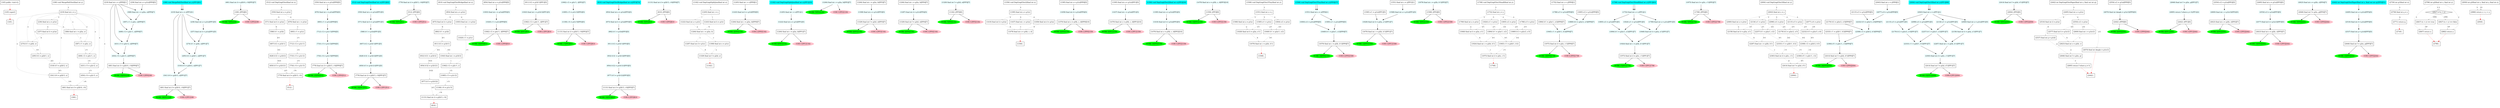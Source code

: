 digraph DepGraphPathTest {

node [shape=box]
"(145) public <init>();"->"(145) super()" [style=dashed,color=red] 
"(145) super()"->"(145) ;" [style=dashed,color=red] 
"(180) void MergePathTest(final int y);"->"(219) final int x = y" [color=grey,label="y"] 
"(219) final int x = y"->"(236) final int a = g1(x)" [color=grey,label="x"] 
"(219) final int x = y"->"(274) b'1 = g2(b, x)" [color=grey,label="x"] 
"(219) final int x = y"->"(295) b'2 = g2(b'1, x)" [color=grey,label="x"] 
"(219) final int x = y"->"(318) b'3 = g2(b'2, x)" [color=grey,label="x"] 
"(219) final int x = y"->"(341) b'4 = g2(b'3, x)" [color=grey,label="x"] 
"(219) final int x = y"->"(368) final int c = g2(a, x)" [color=grey,label="x"] 
"(219) final int x = y"->"(387) c'1 = g2(c, x)" [color=grey,label="x"] 
"(219) final int x = y"->"(408) c'2 = g2(c'1, x)" [color=grey,label="x"] 
"(219) final int x = y"->"(431) c'3 = g2(c'2, x)" [color=grey,label="x"] 
"(219) final int x = y"->"(454) c'4 = g2(c'3, x)" [color=grey,label="x"] 
"(236) final int a = g1(x)"->"(257) final int b = g1(a)" [color=grey,label="a"] 
"(236) final int a = g1(x)"->"(368) final int c = g2(a, x)" [color=grey,label="a"] 
"(274) b'1 = g2(b, x)"->"(295) b'2 = g2(b'1, x)" [color=grey,label="b'1"] 
"(295) b'2 = g2(b'1, x)"->"(318) b'3 = g2(b'2, x)" [color=grey,label="b'2"] 
"(318) b'3 = g2(b'2, x)"->"(341) b'4 = g2(b'3, x)" [color=grey,label="b'3"] 
"(341) b'4 = g2(b'3, x)"->"(481) final int d = g2(b'4, c'4)" [color=grey,label="b'4"] 
"(368) final int c = g2(a, x)"->"(387) c'1 = g2(c, x)" [color=grey,label="c"] 
"(387) c'1 = g2(c, x)"->"(408) c'2 = g2(c'1, x)" [color=grey,label="c'1"] 
"(408) c'2 = g2(c'1, x)"->"(431) c'3 = g2(c'2, x)" [color=grey,label="c'2"] 
"(431) c'3 = g2(c'2, x)"->"(454) c'4 = g2(c'3, x)" [color=grey,label="c'3"] 
"(454) c'4 = g2(c'3, x)"->"(481) final int d = g2(b'4, c'4)" [color=grey,label="c'4"] 
"(257) final int b = g1(a)"->"(274) b'1 = g2(b, x)" [color=grey,label="b"] 
"(481) final int d = g2(b'4, c'4)"->"(180) ;" [style=dashed,color=red] 
"(454) c'4 = g2(c'3, x)[PP0][7]"[style=filled,color=azure]
"(454) c'4 = g2(c'3, x)[PP0][7]"->"(481) final int d = g2(b'4, c'4)[PP0][7]"
"(219) final int x = y[PP0][1]"->"(454) c'4 = g2(c'3, x)[PP0][7]"
"(431) c'3 = g2(c'2, x)[PP0][7]"[style=filled,color=azure]
"(431) c'3 = g2(c'2, x)[PP0][7]"->"(454) c'4 = g2(c'3, x)[PP0][7]"
"(219) final int x = y[PP0][1]"->"(431) c'3 = g2(c'2, x)[PP0][7]"
"(408) c'2 = g2(c'1, x)[PP0][7]"[style=filled,color=azure]
"(408) c'2 = g2(c'1, x)[PP0][7]"->"(431) c'3 = g2(c'2, x)[PP0][7]"
"(219) final int x = y[PP0][1]"->"(408) c'2 = g2(c'1, x)[PP0][7]"
"(387) c'1 = g2(c, x)[PP0][7]"[style=filled,color=azure]
"(387) c'1 = g2(c, x)[PP0][7]"->"(408) c'2 = g2(c'1, x)[PP0][7]"
"(219) final int x = y[PP0][1]"->"(387) c'1 = g2(c, x)[PP0][7]"
"(368) final int c = g2(a, x)[PP0][7]"[style=filled,color=azure]
"(368) final int c = g2(a, x)[PP0][7]"->"(387) c'1 = g2(c, x)[PP0][7]"
"(219) final int x = y[PP0][1]"->"(368) final int c = g2(a, x)[PP0][7]"
"(236) final int a = g1(x)[PP0][5]"->"(368) final int c = g2(a, x)[PP0][7]"
"WORK 35[PP0]180"[shape=ellipse,style=filled,color=green]
"(481) final int d = g2(b'4, c'4)[PP0][7]"->"WORK 35[PP0]180"
"COM 3 [PP0]180"[shape=ellipse,style=filled,color=pink]
"(481) final int d = g2(b'4, c'4)[PP0][7]"->"COM 3 [PP0]180"
"(341) b'4 = g2(b'3, x)[PP1][7]"[style=filled,color=azure]
"(341) b'4 = g2(b'3, x)[PP1][7]"->"(481) final int d = g2(b'4, c'4)[PP1][7]"
"(219) final int x = y[PP1][1]"->"(341) b'4 = g2(b'3, x)[PP1][7]"
"(318) b'3 = g2(b'2, x)[PP1][7]"[style=filled,color=azure]
"(318) b'3 = g2(b'2, x)[PP1][7]"->"(341) b'4 = g2(b'3, x)[PP1][7]"
"(219) final int x = y[PP1][1]"->"(318) b'3 = g2(b'2, x)[PP1][7]"
"(295) b'2 = g2(b'1, x)[PP1][7]"[style=filled,color=azure]
"(295) b'2 = g2(b'1, x)[PP1][7]"->"(318) b'3 = g2(b'2, x)[PP1][7]"
"(219) final int x = y[PP1][1]"->"(295) b'2 = g2(b'1, x)[PP1][7]"
"(274) b'1 = g2(b, x)[PP1][7]"[style=filled,color=azure]
"(274) b'1 = g2(b, x)[PP1][7]"->"(295) b'2 = g2(b'1, x)[PP1][7]"
"(219) final int x = y[PP1][1]"->"(274) b'1 = g2(b, x)[PP1][7]"
"(257) final int b = g1(a)[PP1][5]"[style=filled,color=azure]
"(236) final int a = g1(x)[PP1][5]"->"(257) final int b = g1(a)[PP1][5]"
"(257) final int b = g1(a)[PP1][5]"[style=filled,color=azure]
"(257) final int b = g1(a)[PP1][5]"->"(274) b'1 = g2(b, x)[PP1][7]"
"(236) final int a = g1(x)[PP1][5]"[style=filled,color=azure]
"(219) final int x = y[PP1][1]"->"(236) final int a = g1(x)[PP1][5]"
"(219) final int x = y[PP1][1]"[style=filled,color=azure]
"(180) void MergePathTest(final int y);[PP1][81]"[color=cyan,style=filled]
"(180) void MergePathTest(final int y);[PP1][81]"->"(219) final int x = y[PP1][1]"
"(219) final int x = y[PP1][1]"[style=filled,color=azure]
"(180) void MergePathTest(final int y);[PP1][81]"[color=cyan,style=filled]
"(180) void MergePathTest(final int y);[PP1][81]"->"(219) final int x = y[PP1][1]"
"WORK 39[PP1]180"[shape=ellipse,style=filled,color=green]
"(481) final int d = g2(b'4, c'4)[PP1][7]"->"WORK 39[PP1]180"
"COM 4 [PP1]180"[shape=ellipse,style=filled,color=pink]
"(481) final int d = g2(b'4, c'4)[PP1][7]"->"COM 4 [PP1]180"
"(481) final int d = g2(b'4, c'4)[PP2][7]"[style=filled,color=azure]
"(481) final int d = g2(b'4, c'4)[PP2][7]"->"(180) ;[PP2][0]"
"WORK 7[PP2]180"[shape=ellipse,style=filled,color=green]
"(180) ;[PP2][0]"->"WORK 7[PP2]180"
"COM 3 [PP2]180"[shape=ellipse,style=filled,color=pink]
"(180) ;[PP2][0]"->"COM 3 [PP2]180"
"(512) void DepGraphTest(final int x);"->"(550) final int a = g1(x)" [color=grey,label="x"] 
"(550) final int a = g1(x)"->"(571) final int b = g1(a)" [color=grey,label="a"] 
"(550) final int a = g1(x)"->"(676) final int c = g1(a)" [color=grey,label="a"] 
"(571) final int b = g1(a)"->"(588) b'1 = g1(b)" [color=grey,label="b"] 
"(676) final int c = g1(a)"->"(693) c'1 = g1(c)" [color=grey,label="c"] 
"(588) b'1 = g1(b)"->"(607) b'2 = g1(b'1)" [color=grey,label="b'1"] 
"(693) c'1 = g1(c)"->"(712) c'2 = g1(c'1)" [color=grey,label="c'1"] 
"(607) b'2 = g1(b'1)"->"(628) b'21 = g1(b'2)" [color=grey,label="b'2"] 
"(712) c'2 = g1(c'1)"->"(733) c'3 = g1(c'2)" [color=grey,label="c'2"] 
"(628) b'21 = g1(b'2)"->"(650) b'3 = g1(b'21)" [color=grey,label="b'21"] 
"(733) c'3 = g1(c'2)"->"(754) c'4 = g1(c'3)" [color=grey,label="c'3"] 
"(650) b'3 = g1(b'21)"->"(779) final int d = g2(b'3, c'4)" [color=grey,label="b'3"] 
"(754) c'4 = g1(c'3)"->"(779) final int d = g2(b'3, c'4)" [color=grey,label="c'4"] 
"(779) final int d = g2(b'3, c'4)"->"(512) ;" [style=dashed,color=red] 
"(676) final int c = g1(a)[PP0][5]"[style=filled,color=azure]
"(550) final int a = g1(x)[PP0][5]"->"(676) final int c = g1(a)[PP0][5]"
"(693) c'1 = g1(c)[PP0][5]"[style=filled,color=azure]
"(676) final int c = g1(a)[PP0][5]"[style=filled,color=azure]
"(676) final int c = g1(a)[PP0][5]"->"(693) c'1 = g1(c)[PP0][5]"
"(712) c'2 = g1(c'1)[PP0][5]"[style=filled,color=azure]
"(693) c'1 = g1(c)[PP0][5]"[style=filled,color=azure]
"(693) c'1 = g1(c)[PP0][5]"->"(712) c'2 = g1(c'1)[PP0][5]"
"(733) c'3 = g1(c'2)[PP0][5]"[style=filled,color=azure]
"(712) c'2 = g1(c'1)[PP0][5]"[style=filled,color=azure]
"(712) c'2 = g1(c'1)[PP0][5]"->"(733) c'3 = g1(c'2)[PP0][5]"
"(754) c'4 = g1(c'3)[PP0][5]"[style=filled,color=azure]
"(733) c'3 = g1(c'2)[PP0][5]"[style=filled,color=azure]
"(733) c'3 = g1(c'2)[PP0][5]"->"(754) c'4 = g1(c'3)[PP0][5]"
"(754) c'4 = g1(c'3)[PP0][5]"[style=filled,color=azure]
"(754) c'4 = g1(c'3)[PP0][5]"->"(779) final int d = g2(b'3, c'4)[PP0][7]"
"WORK 25[PP0]512"[shape=ellipse,style=filled,color=green]
"(779) final int d = g2(b'3, c'4)[PP0][7]"->"WORK 25[PP0]512"
"COM 2 [PP0]512"[shape=ellipse,style=filled,color=pink]
"(779) final int d = g2(b'3, c'4)[PP0][7]"->"COM 2 [PP0]512"
"(571) final int b = g1(a)[PP1][5]"[style=filled,color=azure]
"(550) final int a = g1(x)[PP1][5]"->"(571) final int b = g1(a)[PP1][5]"
"(588) b'1 = g1(b)[PP1][5]"[style=filled,color=azure]
"(571) final int b = g1(a)[PP1][5]"[style=filled,color=azure]
"(571) final int b = g1(a)[PP1][5]"->"(588) b'1 = g1(b)[PP1][5]"
"(607) b'2 = g1(b'1)[PP1][5]"[style=filled,color=azure]
"(588) b'1 = g1(b)[PP1][5]"[style=filled,color=azure]
"(588) b'1 = g1(b)[PP1][5]"->"(607) b'2 = g1(b'1)[PP1][5]"
"(628) b'21 = g1(b'2)[PP1][5]"[style=filled,color=azure]
"(607) b'2 = g1(b'1)[PP1][5]"[style=filled,color=azure]
"(607) b'2 = g1(b'1)[PP1][5]"->"(628) b'21 = g1(b'2)[PP1][5]"
"(650) b'3 = g1(b'21)[PP1][5]"[style=filled,color=azure]
"(628) b'21 = g1(b'2)[PP1][5]"[style=filled,color=azure]
"(628) b'21 = g1(b'2)[PP1][5]"->"(650) b'3 = g1(b'21)[PP1][5]"
"(650) b'3 = g1(b'21)[PP1][5]"[style=filled,color=azure]
"(650) b'3 = g1(b'21)[PP1][5]"->"(779) final int d = g2(b'3, c'4)[PP1][7]"
"(550) final int a = g1(x)[PP1][5]"[style=filled,color=azure]
"(512) void DepGraphTest(final int x);[PP1][62]"[color=cyan,style=filled]
"(512) void DepGraphTest(final int x);[PP1][62]"->"(550) final int a = g1(x)[PP1][5]"
"WORK 30[PP1]512"[shape=ellipse,style=filled,color=green]
"(779) final int d = g2(b'3, c'4)[PP1][7]"->"WORK 30[PP1]512"
"COM 3 [PP1]512"[shape=ellipse,style=filled,color=pink]
"(779) final int d = g2(b'3, c'4)[PP1][7]"->"COM 3 [PP1]512"
"(779) final int d = g2(b'3, c'4)[PP2][7]"[style=filled,color=azure]
"(779) final int d = g2(b'3, c'4)[PP2][7]"->"(512) ;[PP2][0]"
"WORK 7[PP2]512"[shape=ellipse,style=filled,color=green]
"(512) ;[PP2][0]"->"WORK 7[PP2]512"
"COM 3 [PP2]512"[shape=ellipse,style=filled,color=pink]
"(512) ;[PP2][0]"->"COM 3 [PP2]512"
"(810) void DepGraphTestBridge(final int x);"->"(854) final int a = g1(x)" [color=grey,label="x"] 
"(854) final int a = g1(x)"->"(875) final int b = g1(a)" [color=grey,label="a"] 
"(854) final int a = g1(x)"->"(1003) final int c = g1(a)" [color=grey,label="a"] 
"(875) final int b = g1(a)"->"(892) b'1 = g1(b)" [color=grey,label="b"] 
"(1003) final int c = g1(a)"->"(1020) c'1 = g1(c)" [color=grey,label="c"] 
"(892) b'1 = g1(b)"->"(911) b'2 = g1(b'1)" [color=grey,label="b'1"] 
"(1020) c'1 = g1(c)"->"(1062) c'2 = g2(c'1, i)" [color=grey,label="c'1"] 
"(911) b'2 = g1(b'1)"->"(932) b'21 = g1(b'2)" [color=grey,label="b'2"] 
"(911) b'2 = g1(b'1)"->"(1043) final int i = g1(b'2)" [color=grey,label="b'2"] 
"(1062) c'2 = g2(c'1, i)"->"(1085) c'3 = g1(c'2)" [color=grey,label="c'2"] 
"(932) b'21 = g1(b'2)"->"(954) b'22 = g1(b'21)" [color=grey,label="b'21"] 
"(1043) final int i = g1(b'2)"->"(1062) c'2 = g2(c'1, i)" [color=grey,label="i"] 
"(1085) c'3 = g1(c'2)"->"(1106) c'4 = g1(c'3)" [color=grey,label="c'3"] 
"(954) b'22 = g1(b'21)"->"(977) b'3 = g1(b'22)" [color=grey,label="b'22"] 
"(1106) c'4 = g1(c'3)"->"(1131) final int d = g2(b'3, c'4)" [color=grey,label="c'4"] 
"(977) b'3 = g1(b'22)"->"(1131) final int d = g2(b'3, c'4)" [color=grey,label="b'3"] 
"(1131) final int d = g2(b'3, c'4)"->"(810) ;" [style=dashed,color=red] 
"(1003) final int c = g1(a)[PP0][5]"[style=filled,color=azure]
"(854) final int a = g1(x)[PP0][5]"->"(1003) final int c = g1(a)[PP0][5]"
"(1020) c'1 = g1(c)[PP0][5]"[style=filled,color=azure]
"(1003) final int c = g1(a)[PP0][5]"[style=filled,color=azure]
"(1003) final int c = g1(a)[PP0][5]"->"(1020) c'1 = g1(c)[PP0][5]"
"(1020) c'1 = g1(c)[PP0][5]"[style=filled,color=azure]
"(1020) c'1 = g1(c)[PP0][5]"->"(1062) c'2 = g2(c'1, i)[PP0][7]"
"WORK 10[PP0]810"[shape=ellipse,style=filled,color=green]
"(1062) c'2 = g2(c'1, i)[PP0][7]"->"WORK 10[PP0]810"
"COM 2 [PP0]810"[shape=ellipse,style=filled,color=pink]
"(1062) c'2 = g2(c'1, i)[PP0][7]"->"COM 2 [PP0]810"
"(1043) final int i = g1(b'2)[PP1][5]"[style=filled,color=azure]
"(911) b'2 = g1(b'1)[PP1][5]"->"(1043) final int i = g1(b'2)[PP1][5]"
"(1043) final int i = g1(b'2)[PP1][5]"[style=filled,color=azure]
"(1043) final int i = g1(b'2)[PP1][5]"->"(1062) c'2 = g2(c'1, i)[PP1][7]"
"WORK 5[PP1]810"[shape=ellipse,style=filled,color=green]
"(1062) c'2 = g2(c'1, i)[PP1][7]"->"WORK 5[PP1]810"
"COM 2 [PP1]810"[shape=ellipse,style=filled,color=pink]
"(1062) c'2 = g2(c'1, i)[PP1][7]"->"COM 2 [PP1]810"
"(1085) c'3 = g1(c'2)[PP2][5]"[style=filled,color=azure]
"(1062) c'2 = g2(c'1, i)[PP2][7]"[style=filled,color=azure]
"(1062) c'2 = g2(c'1, i)[PP2][7]"->"(1085) c'3 = g1(c'2)[PP2][5]"
"(1106) c'4 = g1(c'3)[PP2][5]"[style=filled,color=azure]
"(1085) c'3 = g1(c'2)[PP2][5]"[style=filled,color=azure]
"(1085) c'3 = g1(c'2)[PP2][5]"->"(1106) c'4 = g1(c'3)[PP2][5]"
"(1106) c'4 = g1(c'3)[PP2][5]"[style=filled,color=azure]
"(1106) c'4 = g1(c'3)[PP2][5]"->"(1131) final int d = g2(b'3, c'4)[PP2][7]"
"WORK 17[PP2]810"[shape=ellipse,style=filled,color=green]
"(1131) final int d = g2(b'3, c'4)[PP2][7]"->"WORK 17[PP2]810"
"COM 3 [PP2]810"[shape=ellipse,style=filled,color=pink]
"(1131) final int d = g2(b'3, c'4)[PP2][7]"->"COM 3 [PP2]810"
"(932) b'21 = g1(b'2)[PP3][5]"[style=filled,color=azure]
"(911) b'2 = g1(b'1)[PP3][5]"->"(932) b'21 = g1(b'2)[PP3][5]"
"(954) b'22 = g1(b'21)[PP3][5]"[style=filled,color=azure]
"(932) b'21 = g1(b'2)[PP3][5]"[style=filled,color=azure]
"(932) b'21 = g1(b'2)[PP3][5]"->"(954) b'22 = g1(b'21)[PP3][5]"
"(977) b'3 = g1(b'22)[PP3][5]"[style=filled,color=azure]
"(954) b'22 = g1(b'21)[PP3][5]"[style=filled,color=azure]
"(954) b'22 = g1(b'21)[PP3][5]"->"(977) b'3 = g1(b'22)[PP3][5]"
"(977) b'3 = g1(b'22)[PP3][5]"[style=filled,color=azure]
"(977) b'3 = g1(b'22)[PP3][5]"->"(1131) final int d = g2(b'3, c'4)[PP3][7]"
"(875) final int b = g1(a)[PP3][5]"[style=filled,color=azure]
"(854) final int a = g1(x)[PP3][5]"->"(875) final int b = g1(a)[PP3][5]"
"(892) b'1 = g1(b)[PP3][5]"[style=filled,color=azure]
"(875) final int b = g1(a)[PP3][5]"[style=filled,color=azure]
"(875) final int b = g1(a)[PP3][5]"->"(892) b'1 = g1(b)[PP3][5]"
"(911) b'2 = g1(b'1)[PP3][5]"[style=filled,color=azure]
"(892) b'1 = g1(b)[PP3][5]"[style=filled,color=azure]
"(892) b'1 = g1(b)[PP3][5]"->"(911) b'2 = g1(b'1)[PP3][5]"
"(854) final int a = g1(x)[PP3][5]"[style=filled,color=azure]
"(810) void DepGraphTestBridge(final int x);[PP3][74]"[color=cyan,style=filled]
"(810) void DepGraphTestBridge(final int x);[PP3][74]"->"(854) final int a = g1(x)[PP3][5]"
"WORK 35[PP3]810"[shape=ellipse,style=filled,color=green]
"(1131) final int d = g2(b'3, c'4)[PP3][7]"->"WORK 35[PP3]810"
"COM 4 [PP3]810"[shape=ellipse,style=filled,color=pink]
"(1131) final int d = g2(b'3, c'4)[PP3][7]"->"COM 4 [PP3]810"
"(1131) final int d = g2(b'3, c'4)[PP4][7]"[style=filled,color=azure]
"(1131) final int d = g2(b'3, c'4)[PP4][7]"->"(810) ;[PP4][0]"
"WORK 7[PP4]810"[shape=ellipse,style=filled,color=green]
"(810) ;[PP4][0]"->"WORK 7[PP4]810"
"COM 3 [PP4]810"[shape=ellipse,style=filled,color=pink]
"(810) ;[PP4][0]"->"COM 3 [PP4]810"
"(1162) void DepGraphSplitJoin(final int x);"->"(1205) final int i = x" [color=grey,label="x"] 
"(1205) final int i = x"->"(1222) final int a = g1(i)" [color=grey,label="i"] 
"(1205) final int i = x"->"(1243) final int b = g1(i)" [color=grey,label="i"] 
"(1222) final int a = g1(i)"->"(1264) final int c = g2(a, b)" [color=grey,label="a"] 
"(1243) final int b = g1(i)"->"(1264) final int c = g2(a, b)" [color=grey,label="b"] 
"(1264) final int c = g2(a, b)"->"(1287) final int d = g1(c)" [color=grey,label="c"] 
"(1264) final int c = g2(a, b)"->"(1308) final int e = g1(c)" [color=grey,label="c"] 
"(1287) final int d = g1(c)"->"(1329) final int f = g2(d, e)" [color=grey,label="d"] 
"(1308) final int e = g1(c)"->"(1329) final int f = g2(d, e)" [color=grey,label="e"] 
"(1329) final int f = g2(d, e)"->"(1162) ;" [style=dashed,color=red] 
"(1243) final int b = g1(i)[PP0][5]"[style=filled,color=azure]
"(1205) final int i = x[PP0][1]"->"(1243) final int b = g1(i)[PP0][5]"
"(1243) final int b = g1(i)[PP0][5]"[style=filled,color=azure]
"(1243) final int b = g1(i)[PP0][5]"->"(1264) final int c = g2(a, b)[PP0][7]"
"WORK 5[PP0]1162"[shape=ellipse,style=filled,color=green]
"(1264) final int c = g2(a, b)[PP0][7]"->"WORK 5[PP0]1162"
"COM 2 [PP0]1162"[shape=ellipse,style=filled,color=pink]
"(1264) final int c = g2(a, b)[PP0][7]"->"COM 2 [PP0]1162"
"(1222) final int a = g1(i)[PP1][5]"[style=filled,color=azure]
"(1205) final int i = x[PP1][1]"->"(1222) final int a = g1(i)[PP1][5]"
"(1222) final int a = g1(i)[PP1][5]"[style=filled,color=azure]
"(1222) final int a = g1(i)[PP1][5]"->"(1264) final int c = g2(a, b)[PP1][7]"
"(1205) final int i = x[PP1][1]"[style=filled,color=azure]
"(1162) void DepGraphSplitJoin(final int x);[PP1][35]"[color=cyan,style=filled]
"(1162) void DepGraphSplitJoin(final int x);[PP1][35]"->"(1205) final int i = x[PP1][1]"
"WORK 6[PP1]1162"[shape=ellipse,style=filled,color=green]
"(1264) final int c = g2(a, b)[PP1][7]"->"WORK 6[PP1]1162"
"COM 3 [PP1]1162"[shape=ellipse,style=filled,color=pink]
"(1264) final int c = g2(a, b)[PP1][7]"->"COM 3 [PP1]1162"
"(1264) final int c = g2(a, b)[PP2][7]"[style=filled,color=azure]
"WORK 7[PP2]1162"[shape=ellipse,style=filled,color=green]
"(1264) final int c = g2(a, b)[PP2][7]"->"WORK 7[PP2]1162"
"COM 3 [PP2]1162"[shape=ellipse,style=filled,color=pink]
"(1264) final int c = g2(a, b)[PP2][7]"->"COM 3 [PP2]1162"
"(1308) final int e = g1(c)[PP3][5]"[style=filled,color=azure]
"(1264) final int c = g2(a, b)[PP3][7]"->"(1308) final int e = g1(c)[PP3][5]"
"(1308) final int e = g1(c)[PP3][5]"[style=filled,color=azure]
"(1308) final int e = g1(c)[PP3][5]"->"(1329) final int f = g2(d, e)[PP3][7]"
"WORK 5[PP3]1162"[shape=ellipse,style=filled,color=green]
"(1329) final int f = g2(d, e)[PP3][7]"->"WORK 5[PP3]1162"
"COM 2 [PP3]1162"[shape=ellipse,style=filled,color=pink]
"(1329) final int f = g2(d, e)[PP3][7]"->"COM 2 [PP3]1162"
"(1287) final int d = g1(c)[PP4][5]"[style=filled,color=azure]
"(1264) final int c = g2(a, b)[PP4][7]"->"(1287) final int d = g1(c)[PP4][5]"
"(1287) final int d = g1(c)[PP4][5]"[style=filled,color=azure]
"(1287) final int d = g1(c)[PP4][5]"->"(1329) final int f = g2(d, e)[PP4][7]"
"WORK 5[PP4]1162"[shape=ellipse,style=filled,color=green]
"(1329) final int f = g2(d, e)[PP4][7]"->"WORK 5[PP4]1162"
"COM 2 [PP4]1162"[shape=ellipse,style=filled,color=pink]
"(1329) final int f = g2(d, e)[PP4][7]"->"COM 2 [PP4]1162"
"(1329) final int f = g2(d, e)[PP5][7]"[style=filled,color=azure]
"(1329) final int f = g2(d, e)[PP5][7]"->"(1162) ;[PP5][0]"
"WORK 7[PP5]1162"[shape=ellipse,style=filled,color=green]
"(1162) ;[PP5][0]"->"WORK 7[PP5]1162"
"COM 3 [PP5]1162"[shape=ellipse,style=filled,color=pink]
"(1162) ;[PP5][0]"->"COM 3 [PP5]1162"
"(1356) void DepGraphTest2(final int x);"->"(1395) final int a = g1(x)" [color=grey,label="x"] 
"(1395) final int a = g1(x)"->"(1416) final int b = g1(a)" [color=grey,label="a"] 
"(1395) final int a = g1(x)"->"(1437) final int c = g1(a)" [color=grey,label="a"] 
"(1395) final int a = g1(x)"->"(1458) final int d = g1(a)" [color=grey,label="a"] 
"(1416) final int b = g1(a)"->"(1479) final int e = g3(b, c, d)" [color=grey,label="b"] 
"(1437) final int c = g1(a)"->"(1479) final int e = g3(b, c, d)" [color=grey,label="c"] 
"(1458) final int d = g1(a)"->"(1479) final int e = g3(b, c, d)" [color=grey,label="d"] 
"(1479) final int e = g3(b, c, d)"->"(1356) ;" [style=dashed,color=red] 
"(1458) final int d = g1(a)[PP0][5]"[style=filled,color=azure]
"(1395) final int a = g1(x)[PP0][5]"->"(1458) final int d = g1(a)[PP0][5]"
"(1458) final int d = g1(a)[PP0][5]"[style=filled,color=azure]
"(1458) final int d = g1(a)[PP0][5]"->"(1479) final int e = g3(b, c, d)[PP0][10]"
"WORK 5[PP0]1356"[shape=ellipse,style=filled,color=green]
"(1479) final int e = g3(b, c, d)[PP0][10]"->"WORK 5[PP0]1356"
"COM 2 [PP0]1356"[shape=ellipse,style=filled,color=pink]
"(1479) final int e = g3(b, c, d)[PP0][10]"->"COM 2 [PP0]1356"
"(1437) final int c = g1(a)[PP1][5]"[style=filled,color=azure]
"(1395) final int a = g1(x)[PP1][5]"->"(1437) final int c = g1(a)[PP1][5]"
"(1437) final int c = g1(a)[PP1][5]"[style=filled,color=azure]
"(1437) final int c = g1(a)[PP1][5]"->"(1479) final int e = g3(b, c, d)[PP1][10]"
"WORK 5[PP1]1356"[shape=ellipse,style=filled,color=green]
"(1479) final int e = g3(b, c, d)[PP1][10]"->"WORK 5[PP1]1356"
"COM 2 [PP1]1356"[shape=ellipse,style=filled,color=pink]
"(1479) final int e = g3(b, c, d)[PP1][10]"->"COM 2 [PP1]1356"
"(1416) final int b = g1(a)[PP2][5]"[style=filled,color=azure]
"(1395) final int a = g1(x)[PP2][5]"->"(1416) final int b = g1(a)[PP2][5]"
"(1416) final int b = g1(a)[PP2][5]"[style=filled,color=azure]
"(1416) final int b = g1(a)[PP2][5]"->"(1479) final int e = g3(b, c, d)[PP2][10]"
"(1395) final int a = g1(x)[PP2][5]"[style=filled,color=azure]
"(1356) void DepGraphTest2(final int x);[PP2][30]"[color=cyan,style=filled]
"(1356) void DepGraphTest2(final int x);[PP2][30]"->"(1395) final int a = g1(x)[PP2][5]"
"WORK 10[PP2]1356"[shape=ellipse,style=filled,color=green]
"(1479) final int e = g3(b, c, d)[PP2][10]"->"WORK 10[PP2]1356"
"COM 3 [PP2]1356"[shape=ellipse,style=filled,color=pink]
"(1479) final int e = g3(b, c, d)[PP2][10]"->"COM 3 [PP2]1356"
"(1479) final int e = g3(b, c, d)[PP3][10]"[style=filled,color=azure]
"(1479) final int e = g3(b, c, d)[PP3][10]"->"(1356) ;[PP3][0]"
"WORK 10[PP3]1356"[shape=ellipse,style=filled,color=green]
"(1356) ;[PP3][0]"->"WORK 10[PP3]1356"
"COM 4 [PP3]1356"[shape=ellipse,style=filled,color=pink]
"(1356) ;[PP3][0]"->"COM 4 [PP3]1356"
"(1508) void DepGraphTest3Tiny(final int y);"->"(1551) final int x = y" [color=grey,label="y"] 
"(1551) final int x = y"->"(1568) final int a = g1(x)" [color=grey,label="x"] 
"(1551) final int x = y"->"(1585) a'1 = g1(x)" [color=grey,label="x"] 
"(1551) final int x = y"->"(1604) a'2 = g1(x)" [color=grey,label="x"] 
"(1568) final int a = g1(x)"->"(1628) final int b = g2(a, a'1)" [color=grey,label="a"] 
"(1585) a'1 = g1(x)"->"(1628) final int b = g2(a, a'1)" [color=grey,label="a'1"] 
"(1585) a'1 = g1(x)"->"(1649) b'1 = g2(a'1, a'2)" [color=grey,label="a'1"] 
"(1604) a'2 = g1(x)"->"(1649) b'1 = g2(a'1, a'2)" [color=grey,label="a'2"] 
"(1628) final int b = g2(a, a'1)"->"(1679) final int c = g2(b, b'1)" [color=grey,label="b"] 
"(1649) b'1 = g2(a'1, a'2)"->"(1679) final int c = g2(b, b'1)" [color=grey,label="b'1"] 
"(1679) final int c = g2(b, b'1)"->"(1508) ;" [style=dashed,color=red] 
"(1649) b'1 = g2(a'1, a'2)[PP0][7]"[style=filled,color=azure]
"(1649) b'1 = g2(a'1, a'2)[PP0][7]"->"(1679) final int c = g2(b, b'1)[PP0][7]"
"(1604) a'2 = g1(x)[PP0][5]"[style=filled,color=azure]
"(1551) final int x = y[PP0][1]"->"(1604) a'2 = g1(x)[PP0][5]"
"(1604) a'2 = g1(x)[PP0][5]"[style=filled,color=azure]
"(1604) a'2 = g1(x)[PP0][5]"->"(1649) b'1 = g2(a'1, a'2)[PP0][7]"
"(1585) a'1 = g1(x)[PP0][5]"->"(1649) b'1 = g2(a'1, a'2)[PP0][7]"
"(1585) a'1 = g1(x)[PP0][5]"[style=filled,color=azure]
"(1551) final int x = y[PP0][1]"->"(1585) a'1 = g1(x)[PP0][5]"
"(1551) final int x = y[PP0][1]"[style=filled,color=azure]
"(1508) void DepGraphTest3Tiny(final int y);[PP0][37]"[color=cyan,style=filled]
"(1508) void DepGraphTest3Tiny(final int y);[PP0][37]"->"(1551) final int x = y[PP0][1]"
"(1551) final int x = y[PP0][1]"[style=filled,color=azure]
"(1508) void DepGraphTest3Tiny(final int y);[PP0][37]"[color=cyan,style=filled]
"(1508) void DepGraphTest3Tiny(final int y);[PP0][37]"->"(1551) final int x = y[PP0][1]"
"WORK 18[PP0]1508"[shape=ellipse,style=filled,color=green]
"(1679) final int c = g2(b, b'1)[PP0][7]"->"WORK 18[PP0]1508"
"COM 4 [PP0]1508"[shape=ellipse,style=filled,color=pink]
"(1679) final int c = g2(b, b'1)[PP0][7]"->"COM 4 [PP0]1508"
"(1628) final int b = g2(a, a'1)[PP1][7]"[style=filled,color=azure]
"(1628) final int b = g2(a, a'1)[PP1][7]"->"(1679) final int c = g2(b, b'1)[PP1][7]"
"(1585) a'1 = g1(x)[PP1][5]"->"(1628) final int b = g2(a, a'1)[PP1][7]"
"(1568) final int a = g1(x)[PP1][5]"[style=filled,color=azure]
"(1551) final int x = y[PP1][1]"->"(1568) final int a = g1(x)[PP1][5]"
"(1568) final int a = g1(x)[PP1][5]"[style=filled,color=azure]
"(1568) final int a = g1(x)[PP1][5]"->"(1628) final int b = g2(a, a'1)[PP1][7]"
"WORK 12[PP1]1508"[shape=ellipse,style=filled,color=green]
"(1679) final int c = g2(b, b'1)[PP1][7]"->"WORK 12[PP1]1508"
"COM 3 [PP1]1508"[shape=ellipse,style=filled,color=pink]
"(1679) final int c = g2(b, b'1)[PP1][7]"->"COM 3 [PP1]1508"
"(1679) final int c = g2(b, b'1)[PP2][7]"[style=filled,color=azure]
"(1679) final int c = g2(b, b'1)[PP2][7]"->"(1508) ;[PP2][0]"
"WORK 7[PP2]1508"[shape=ellipse,style=filled,color=green]
"(1508) ;[PP2][0]"->"WORK 7[PP2]1508"
"COM 3 [PP2]1508"[shape=ellipse,style=filled,color=pink]
"(1508) ;[PP2][0]"->"COM 3 [PP2]1508"
"(1708) void DepGraphTest3Small(final int y);"->"(1752) final int x = y" [color=grey,label="y"] 
"(1752) final int x = y"->"(1769) final int a = g1(x)" [color=grey,label="x"] 
"(1752) final int x = y"->"(1786) a'3 = g1(x)" [color=grey,label="x"] 
"(1752) final int x = y"->"(1805) a'2 = g1(x)" [color=grey,label="x"] 
"(1752) final int x = y"->"(1824) a'1 = g1(x)" [color=grey,label="x"] 
"(1769) final int a = g1(x)"->"(1848) final int b = g2(a, a'1)" [color=grey,label="a"] 
"(1786) a'3 = g1(x)"->"(1869) b'2 = g2(a'2, a'3)" [color=grey,label="a'3"] 
"(1805) a'2 = g1(x)"->"(1869) b'2 = g2(a'2, a'3)" [color=grey,label="a'2"] 
"(1805) a'2 = g1(x)"->"(1894) b'1 = g2(a'1, a'2)" [color=grey,label="a'2"] 
"(1824) a'1 = g1(x)"->"(1848) final int b = g2(a, a'1)" [color=grey,label="a'1"] 
"(1824) a'1 = g1(x)"->"(1894) b'1 = g2(a'1, a'2)" [color=grey,label="a'1"] 
"(1848) final int b = g2(a, a'1)"->"(1924) final int c = g2(b, b'1)" [color=grey,label="b"] 
"(1869) b'2 = g2(a'2, a'3)"->"(1945) c'1 = g2(b'1, b'2)" [color=grey,label="b'2"] 
"(1894) b'1 = g2(a'1, a'2)"->"(1924) final int c = g2(b, b'1)" [color=grey,label="b'1"] 
"(1894) b'1 = g2(a'1, a'2)"->"(1945) c'1 = g2(b'1, b'2)" [color=grey,label="b'1"] 
"(1924) final int c = g2(b, b'1)"->"(1975) final int d = g2(c, c'1)" [color=grey,label="c"] 
"(1945) c'1 = g2(b'1, b'2)"->"(1975) final int d = g2(c, c'1)" [color=grey,label="c'1"] 
"(1975) final int d = g2(c, c'1)"->"(1708) ;" [style=dashed,color=red] 
"(1945) c'1 = g2(b'1, b'2)[PP0][7]"[style=filled,color=azure]
"(1945) c'1 = g2(b'1, b'2)[PP0][7]"->"(1975) final int d = g2(c, c'1)[PP0][7]"
"(1894) b'1 = g2(a'1, a'2)[PP0][7]"->"(1945) c'1 = g2(b'1, b'2)[PP0][7]"
"(1786) a'3 = g1(x)[PP0][5]"[style=filled,color=azure]
"(1752) final int x = y[PP0][1]"->"(1786) a'3 = g1(x)[PP0][5]"
"(1786) a'3 = g1(x)[PP0][5]"[style=filled,color=azure]
"(1786) a'3 = g1(x)[PP0][5]"->"(1869) b'2 = g2(a'2, a'3)[PP0][7]"
"(1869) b'2 = g2(a'2, a'3)[PP0][7]"[style=filled,color=azure]
"(1869) b'2 = g2(a'2, a'3)[PP0][7]"->"(1945) c'1 = g2(b'1, b'2)[PP0][7]"
"(1805) a'2 = g1(x)[PP0][5]"->"(1869) b'2 = g2(a'2, a'3)[PP0][7]"
"WORK 19[PP0]1708"[shape=ellipse,style=filled,color=green]
"(1975) final int d = g2(c, c'1)[PP0][7]"->"WORK 19[PP0]1708"
"COM 4 [PP0]1708"[shape=ellipse,style=filled,color=pink]
"(1975) final int d = g2(c, c'1)[PP0][7]"->"COM 4 [PP0]1708"
"(1924) final int c = g2(b, b'1)[PP1][7]"[style=filled,color=azure]
"(1924) final int c = g2(b, b'1)[PP1][7]"->"(1975) final int d = g2(c, c'1)[PP1][7]"
"(1894) b'1 = g2(a'1, a'2)[PP1][7]"->"(1924) final int c = g2(b, b'1)[PP1][7]"
"(1824) a'1 = g1(x)[PP1][5]"->"(1894) b'1 = g2(a'1, a'2)[PP1][7]"
"(1805) a'2 = g1(x)[PP1][5]"->"(1894) b'1 = g2(a'1, a'2)[PP1][7]"
"(1805) a'2 = g1(x)[PP1][5]"[style=filled,color=azure]
"(1752) final int x = y[PP1][1]"->"(1805) a'2 = g1(x)[PP1][5]"
"(1894) b'1 = g2(a'1, a'2)[PP1][7]"[style=filled,color=azure]
"(1848) final int b = g2(a, a'1)[PP1][7]"[style=filled,color=azure]
"(1848) final int b = g2(a, a'1)[PP1][7]"->"(1924) final int c = g2(b, b'1)[PP1][7]"
"(1824) a'1 = g1(x)[PP1][5]"->"(1848) final int b = g2(a, a'1)[PP1][7]"
"(1824) a'1 = g1(x)[PP1][5]"[style=filled,color=azure]
"(1752) final int x = y[PP1][1]"->"(1824) a'1 = g1(x)[PP1][5]"
"(1769) final int a = g1(x)[PP1][5]"[style=filled,color=azure]
"(1752) final int x = y[PP1][1]"->"(1769) final int a = g1(x)[PP1][5]"
"(1769) final int a = g1(x)[PP1][5]"[style=filled,color=azure]
"(1769) final int a = g1(x)[PP1][5]"->"(1848) final int b = g2(a, a'1)[PP1][7]"
"(1752) final int x = y[PP1][1]"[style=filled,color=azure]
"(1708) void DepGraphTest3Small(final int y);[PP1][63]"[color=cyan,style=filled]
"(1708) void DepGraphTest3Small(final int y);[PP1][63]"->"(1752) final int x = y[PP1][1]"
"(1752) final int x = y[PP1][1]"[style=filled,color=azure]
"(1708) void DepGraphTest3Small(final int y);[PP1][63]"[color=cyan,style=filled]
"(1708) void DepGraphTest3Small(final int y);[PP1][63]"->"(1752) final int x = y[PP1][1]"
"WORK 37[PP1]1708"[shape=ellipse,style=filled,color=green]
"(1975) final int d = g2(c, c'1)[PP1][7]"->"WORK 37[PP1]1708"
"COM 5 [PP1]1708"[shape=ellipse,style=filled,color=pink]
"(1975) final int d = g2(c, c'1)[PP1][7]"->"COM 5 [PP1]1708"
"(1975) final int d = g2(c, c'1)[PP2][7]"[style=filled,color=azure]
"(1975) final int d = g2(c, c'1)[PP2][7]"->"(1708) ;[PP2][0]"
"WORK 7[PP2]1708"[shape=ellipse,style=filled,color=green]
"(1708) ;[PP2][0]"->"WORK 7[PP2]1708"
"COM 3 [PP2]1708"[shape=ellipse,style=filled,color=pink]
"(1708) ;[PP2][0]"->"COM 3 [PP2]1708"
"(2004) void DepGraphTest3(final int y);"->"(2043) final int x = y" [color=grey,label="y"] 
"(2043) final int x = y"->"(2060) final int a = g1(x)" [color=grey,label="x"] 
"(2043) final int x = y"->"(2077) a'4 = g1(x)" [color=grey,label="x"] 
"(2043) final int x = y"->"(2096) a'2 = g1(x)" [color=grey,label="x"] 
"(2043) final int x = y"->"(2115) a'3 = g1(x)" [color=grey,label="x"] 
"(2043) final int x = y"->"(2134) a'1 = g1(x)" [color=grey,label="x"] 
"(2060) final int a = g1(x)"->"(2158) final int b = g2(a, a'1)" [color=grey,label="a"] 
"(2077) a'4 = g1(x)"->"(2232) b'3 = g2(a'3, a'4)" [color=grey,label="a'4"] 
"(2096) a'2 = g1(x)"->"(2179) b'2 = g2(a'2, a'3)" [color=grey,label="a'2"] 
"(2096) a'2 = g1(x)"->"(2257) b'1 = g2(a'1, a'2)" [color=grey,label="a'2"] 
"(2115) a'3 = g1(x)"->"(2179) b'2 = g2(a'2, a'3)" [color=grey,label="a'3"] 
"(2115) a'3 = g1(x)"->"(2232) b'3 = g2(a'3, a'4)" [color=grey,label="a'3"] 
"(2134) a'1 = g1(x)"->"(2158) final int b = g2(a, a'1)" [color=grey,label="a'1"] 
"(2134) a'1 = g1(x)"->"(2257) b'1 = g2(a'1, a'2)" [color=grey,label="a'1"] 
"(2158) final int b = g2(a, a'1)"->"(2287) final int c = g2(b, b'1)" [color=grey,label="b"] 
"(2232) b'3 = g2(a'3, a'4)"->"(2308) c'2 = g2(b'2, b'3)" [color=grey,label="b'3"] 
"(2179) b'2 = g2(a'2, a'3)"->"(2308) c'2 = g2(b'2, b'3)" [color=grey,label="b'2"] 
"(2179) b'2 = g2(a'2, a'3)"->"(2333) c'1 = g2(b'1, b'2)" [color=grey,label="b'2"] 
"(2257) b'1 = g2(a'1, a'2)"->"(2287) final int c = g2(b, b'1)" [color=grey,label="b'1"] 
"(2257) b'1 = g2(a'1, a'2)"->"(2333) c'1 = g2(b'1, b'2)" [color=grey,label="b'1"] 
"(2287) final int c = g2(b, b'1)"->"(2363) final int d = g2(c, c'1)" [color=grey,label="c"] 
"(2308) c'2 = g2(b'2, b'3)"->"(2384) d'1 = g2(c'1, c'2)" [color=grey,label="c'2"] 
"(2333) c'1 = g2(b'1, b'2)"->"(2363) final int d = g2(c, c'1)" [color=grey,label="c'1"] 
"(2333) c'1 = g2(b'1, b'2)"->"(2384) d'1 = g2(c'1, c'2)" [color=grey,label="c'1"] 
"(2363) final int d = g2(c, c'1)"->"(2414) final int f = g2(d, d'1)" [color=grey,label="d"] 
"(2384) d'1 = g2(c'1, c'2)"->"(2414) final int f = g2(d, d'1)" [color=grey,label="d'1"] 
"(2414) final int f = g2(d, d'1)"->"(2004) ;" [style=dashed,color=red] 
"(2384) d'1 = g2(c'1, c'2)[PP0][7]"[style=filled,color=azure]
"(2384) d'1 = g2(c'1, c'2)[PP0][7]"->"(2414) final int f = g2(d, d'1)[PP0][7]"
"(2333) c'1 = g2(b'1, b'2)[PP0][7]"->"(2384) d'1 = g2(c'1, c'2)[PP0][7]"
"(2179) b'2 = g2(a'2, a'3)[PP0][7]"->"(2308) c'2 = g2(b'2, b'3)[PP0][7]"
"(2308) c'2 = g2(b'2, b'3)[PP0][7]"[style=filled,color=azure]
"(2308) c'2 = g2(b'2, b'3)[PP0][7]"->"(2384) d'1 = g2(c'1, c'2)[PP0][7]"
"(2232) b'3 = g2(a'3, a'4)[PP0][7]"[style=filled,color=azure]
"(2232) b'3 = g2(a'3, a'4)[PP0][7]"->"(2308) c'2 = g2(b'2, b'3)[PP0][7]"
"(2115) a'3 = g1(x)[PP0][5]"->"(2232) b'3 = g2(a'3, a'4)[PP0][7]"
"(2077) a'4 = g1(x)[PP0][5]"[style=filled,color=azure]
"(2043) final int x = y[PP0][1]"->"(2077) a'4 = g1(x)[PP0][5]"
"(2077) a'4 = g1(x)[PP0][5]"[style=filled,color=azure]
"(2077) a'4 = g1(x)[PP0][5]"->"(2232) b'3 = g2(a'3, a'4)[PP0][7]"
"WORK 26[PP0]2004"[shape=ellipse,style=filled,color=green]
"(2414) final int f = g2(d, d'1)[PP0][7]"->"WORK 26[PP0]2004"
"COM 5 [PP0]2004"[shape=ellipse,style=filled,color=pink]
"(2414) final int f = g2(d, d'1)[PP0][7]"->"COM 5 [PP0]2004"
"(2363) final int d = g2(c, c'1)[PP1][7]"[style=filled,color=azure]
"(2363) final int d = g2(c, c'1)[PP1][7]"->"(2414) final int f = g2(d, d'1)[PP1][7]"
"(2333) c'1 = g2(b'1, b'2)[PP1][7]"->"(2363) final int d = g2(c, c'1)[PP1][7]"
"(2257) b'1 = g2(a'1, a'2)[PP1][7]"->"(2333) c'1 = g2(b'1, b'2)[PP1][7]"
"(2096) a'2 = g1(x)[PP1][5]"->"(2179) b'2 = g2(a'2, a'3)[PP1][7]"
"(2179) b'2 = g2(a'2, a'3)[PP1][7]"[style=filled,color=azure]
"(2179) b'2 = g2(a'2, a'3)[PP1][7]"->"(2333) c'1 = g2(b'1, b'2)[PP1][7]"
"(2115) a'3 = g1(x)[PP1][5]"->"(2179) b'2 = g2(a'2, a'3)[PP1][7]"
"(2115) a'3 = g1(x)[PP1][5]"[style=filled,color=azure]
"(2043) final int x = y[PP1][1]"->"(2115) a'3 = g1(x)[PP1][5]"
"(2333) c'1 = g2(b'1, b'2)[PP1][7]"[style=filled,color=azure]
"(2287) final int c = g2(b, b'1)[PP1][7]"[style=filled,color=azure]
"(2287) final int c = g2(b, b'1)[PP1][7]"->"(2363) final int d = g2(c, c'1)[PP1][7]"
"(2257) b'1 = g2(a'1, a'2)[PP1][7]"->"(2287) final int c = g2(b, b'1)[PP1][7]"
"(2134) a'1 = g1(x)[PP1][5]"->"(2257) b'1 = g2(a'1, a'2)[PP1][7]"
"(2096) a'2 = g1(x)[PP1][5]"->"(2257) b'1 = g2(a'1, a'2)[PP1][7]"
"(2096) a'2 = g1(x)[PP1][5]"[style=filled,color=azure]
"(2043) final int x = y[PP1][1]"->"(2096) a'2 = g1(x)[PP1][5]"
"(2257) b'1 = g2(a'1, a'2)[PP1][7]"[style=filled,color=azure]
"(2158) final int b = g2(a, a'1)[PP1][7]"[style=filled,color=azure]
"(2158) final int b = g2(a, a'1)[PP1][7]"->"(2287) final int c = g2(b, b'1)[PP1][7]"
"(2134) a'1 = g1(x)[PP1][5]"->"(2158) final int b = g2(a, a'1)[PP1][7]"
"(2134) a'1 = g1(x)[PP1][5]"[style=filled,color=azure]
"(2043) final int x = y[PP1][1]"->"(2134) a'1 = g1(x)[PP1][5]"
"(2060) final int a = g1(x)[PP1][5]"[style=filled,color=azure]
"(2043) final int x = y[PP1][1]"->"(2060) final int a = g1(x)[PP1][5]"
"(2060) final int a = g1(x)[PP1][5]"[style=filled,color=azure]
"(2060) final int a = g1(x)[PP1][5]"->"(2158) final int b = g2(a, a'1)[PP1][7]"
"(2043) final int x = y[PP1][1]"[style=filled,color=azure]
"(2004) void DepGraphTest3(final int y);[PP1][96]"[color=cyan,style=filled]
"(2004) void DepGraphTest3(final int y);[PP1][96]"->"(2043) final int x = y[PP1][1]"
"(2043) final int x = y[PP1][1]"[style=filled,color=azure]
"(2004) void DepGraphTest3(final int y);[PP1][96]"[color=cyan,style=filled]
"(2004) void DepGraphTest3(final int y);[PP1][96]"->"(2043) final int x = y[PP1][1]"
"WORK 63[PP1]2004"[shape=ellipse,style=filled,color=green]
"(2414) final int f = g2(d, d'1)[PP1][7]"->"WORK 63[PP1]2004"
"COM 6 [PP1]2004"[shape=ellipse,style=filled,color=pink]
"(2414) final int f = g2(d, d'1)[PP1][7]"->"COM 6 [PP1]2004"
"(2414) final int f = g2(d, d'1)[PP2][7]"[style=filled,color=azure]
"(2414) final int f = g2(d, d'1)[PP2][7]"->"(2004) ;[PP2][0]"
"WORK 7[PP2]2004"[shape=ellipse,style=filled,color=green]
"(2004) ;[PP2][0]"->"WORK 7[PP2]2004"
"COM 3 [PP2]2004"[shape=ellipse,style=filled,color=pink]
"(2004) ;[PP2][0]"->"COM 3 [PP2]2004"
"(2442) int DepGraphTestPaper(final int x, final out int q);"->"(2495) final int a = g1(x)" [color=grey,label="x"] 
"(2495) final int a = g1(x)"->"(2516) final int d = g1(a)" [color=grey,label="a"] 
"(2495) final int a = g1(x)"->"(2554) a'2 = g1(a)" [color=grey,label="a"] 
"(2516) final int d = g1(a)"->"(2537) final int g = g1(d)" [color=grey,label="d"] 
"(2554) a'2 = g1(a)"->"(2577) final int b = g1(a'2)" [color=grey,label="a'2"] 
"(2554) a'2 = g1(a)"->"(2600) final int c = g1(a'2)" [color=grey,label="a'2"] 
"(2554) a'2 = g1(a)"->"(2670) final int dangle = g1(a'2)" [color=grey,label="a'2"] 
"(2537) final int g = g1(d)"->"(2646) final int f = g2(e, g)" [color=grey,label="g"] 
"(2577) final int b = g1(a'2)"->"(2623) final int e = g2(b, c)" [color=grey,label="b"] 
"(2600) final int c = g1(a'2)"->"(2623) final int e = g2(b, c)" [color=grey,label="c"] 
"(2670) final int dangle = g1(a'2)"->"(2442) ;" [style=dashed,color=red] 
"(2646) final int f = g2(e, g)"->"(2695) return f where q = 0;" [color=grey,label="f"] 
"(2623) final int e = g2(b, c)"->"(2646) final int f = g2(e, g)" [color=grey,label="e"] 
"(2695) return f where q = 0;"->"(2442) ;" [style=dashed,color=red] 
"(2670) final int dangle = g1(a'2)[PP0][5]"[style=filled,color=azure]
"(2554) a'2 = g1(a)[PP0][5]"->"(2670) final int dangle = g1(a'2)[PP0][5]"
"(2670) final int dangle = g1(a'2)[PP0][5]"[style=filled,color=azure]
"(2670) final int dangle = g1(a'2)[PP0][5]"->"(2442) ;[PP0][0]"
"WORK 5[PP0]2442"[shape=ellipse,style=filled,color=green]
"(2442) ;[PP0][0]"->"WORK 5[PP0]2442"
"COM 2 [PP0]2442"[shape=ellipse,style=filled,color=pink]
"(2442) ;[PP0][0]"->"COM 2 [PP0]2442"
"(2695) return f where q = 0;[PP1][2]"[style=filled,color=azure]
"(2646) final int f = g2(e, g)[PP1][7]"[style=filled,color=azure]
"(2646) final int f = g2(e, g)[PP1][7]"->"(2695) return f where q = 0;[PP1][2]"
"(2695) return f where q = 0;[PP1][2]"[style=filled,color=azure]
"(2695) return f where q = 0;[PP1][2]"->"(2442) ;[PP1][0]"
"WORK 9[PP1]2442"[shape=ellipse,style=filled,color=green]
"(2442) ;[PP1][0]"->"WORK 9[PP1]2442"
"COM 3 [PP1]2442"[shape=ellipse,style=filled,color=pink]
"(2442) ;[PP1][0]"->"COM 3 [PP1]2442"
"(2600) final int c = g1(a'2)[PP2][5]"[style=filled,color=azure]
"(2554) a'2 = g1(a)[PP2][5]"->"(2600) final int c = g1(a'2)[PP2][5]"
"(2600) final int c = g1(a'2)[PP2][5]"[style=filled,color=azure]
"(2600) final int c = g1(a'2)[PP2][5]"->"(2623) final int e = g2(b, c)[PP2][7]"
"WORK 5[PP2]2442"[shape=ellipse,style=filled,color=green]
"(2623) final int e = g2(b, c)[PP2][7]"->"WORK 5[PP2]2442"
"COM 2 [PP2]2442"[shape=ellipse,style=filled,color=pink]
"(2623) final int e = g2(b, c)[PP2][7]"->"COM 2 [PP2]2442"
"(2577) final int b = g1(a'2)[PP3][5]"[style=filled,color=azure]
"(2554) a'2 = g1(a)[PP3][5]"->"(2577) final int b = g1(a'2)[PP3][5]"
"(2577) final int b = g1(a'2)[PP3][5]"[style=filled,color=azure]
"(2577) final int b = g1(a'2)[PP3][5]"->"(2623) final int e = g2(b, c)[PP3][7]"
"(2554) a'2 = g1(a)[PP3][5]"[style=filled,color=azure]
"(2495) final int a = g1(x)[PP3][5]"->"(2554) a'2 = g1(a)[PP3][5]"
"WORK 10[PP3]2442"[shape=ellipse,style=filled,color=green]
"(2623) final int e = g2(b, c)[PP3][7]"->"WORK 10[PP3]2442"
"COM 3 [PP3]2442"[shape=ellipse,style=filled,color=pink]
"(2623) final int e = g2(b, c)[PP3][7]"->"COM 3 [PP3]2442"
"(2623) final int e = g2(b, c)[PP4][7]"[style=filled,color=azure]
"(2623) final int e = g2(b, c)[PP4][7]"->"(2646) final int f = g2(e, g)[PP4][7]"
"WORK 7[PP4]2442"[shape=ellipse,style=filled,color=green]
"(2646) final int f = g2(e, g)[PP4][7]"->"WORK 7[PP4]2442"
"COM 3 [PP4]2442"[shape=ellipse,style=filled,color=pink]
"(2646) final int f = g2(e, g)[PP4][7]"->"COM 3 [PP4]2442"
"(2516) final int d = g1(a)[PP5][5]"[style=filled,color=azure]
"(2495) final int a = g1(x)[PP5][5]"->"(2516) final int d = g1(a)[PP5][5]"
"(2537) final int g = g1(d)[PP5][5]"[style=filled,color=azure]
"(2516) final int d = g1(a)[PP5][5]"[style=filled,color=azure]
"(2516) final int d = g1(a)[PP5][5]"->"(2537) final int g = g1(d)[PP5][5]"
"(2537) final int g = g1(d)[PP5][5]"[style=filled,color=azure]
"(2537) final int g = g1(d)[PP5][5]"->"(2646) final int f = g2(e, g)[PP5][7]"
"(2495) final int a = g1(x)[PP5][5]"[style=filled,color=azure]
"(2442) int DepGraphTestPaper(final int x, final out int q);[PP5][51]"[color=cyan,style=filled]
"(2442) int DepGraphTestPaper(final int x, final out int q);[PP5][51]"->"(2495) final int a = g1(x)[PP5][5]"
"WORK 15[PP5]2442"[shape=ellipse,style=filled,color=green]
"(2646) final int f = g2(e, g)[PP5][7]"->"WORK 15[PP5]2442"
"COM 3 [PP5]2442"[shape=ellipse,style=filled,color=pink]
"(2646) final int f = g2(e, g)[PP5][7]"->"COM 3 [PP5]2442"
"(2730) int g1(final int x);"->"(2758) final int q = x" [color=grey,label="x"] 
"(2758) final int q = x"->"(2771) return q;" [color=grey,label="q"] 
"(2771) return q;"->"(2730) ;" [style=dashed,color=red] 
"(2796) int g2(final int x, final int y);"->"(2827) if (x > y)" [color=grey,label="x"] 
"(2796) int g2(final int x, final int y);"->"(2827) if (x > y)" [color=grey,label="y"] 
"(2796) int g2(final int x, final int y);"->"(2847) return x;" [color=grey,label="x"] 
"(2796) int g2(final int x, final int y);"->"(2882) return y;" [color=grey,label="y"] 
"(2827) if (x > y)"[shape=diamond]
"(2827) if (x > y)"->"(2827) (x > y) == true" [color=grey,label=CFD] 
"(2827) if (x > y)"[shape=diamond]
"(2827) if (x > y)"->"(2827) (x > y) == false" [color=grey,label=CFD] 
"(2847) return x;"->"(2796) ;" [style=dashed,color=red] 
"(2882) return y;"->"(2796) ;" [style=dashed,color=red] 
"(2827) (x > y) == true"->"(2847) return x;" [color=grey,label=CF] 
"(2827) (x > y) == false"->"(2882) return y;" [color=grey,label=CF] 
"(2930) int g3(final int x, final int y, final int z);"->"(2966) return x + y + z;" [color=grey,label="x"] 
"(2930) int g3(final int x, final int y, final int z);"->"(2966) return x + y + z;" [color=grey,label="y"] 
"(2930) int g3(final int x, final int y, final int z);"->"(2966) return x + y + z;" [color=grey,label="z"] 
"(2966) return x + y + z;"->"(2930) ;" [style=dashed,color=red] 

}
